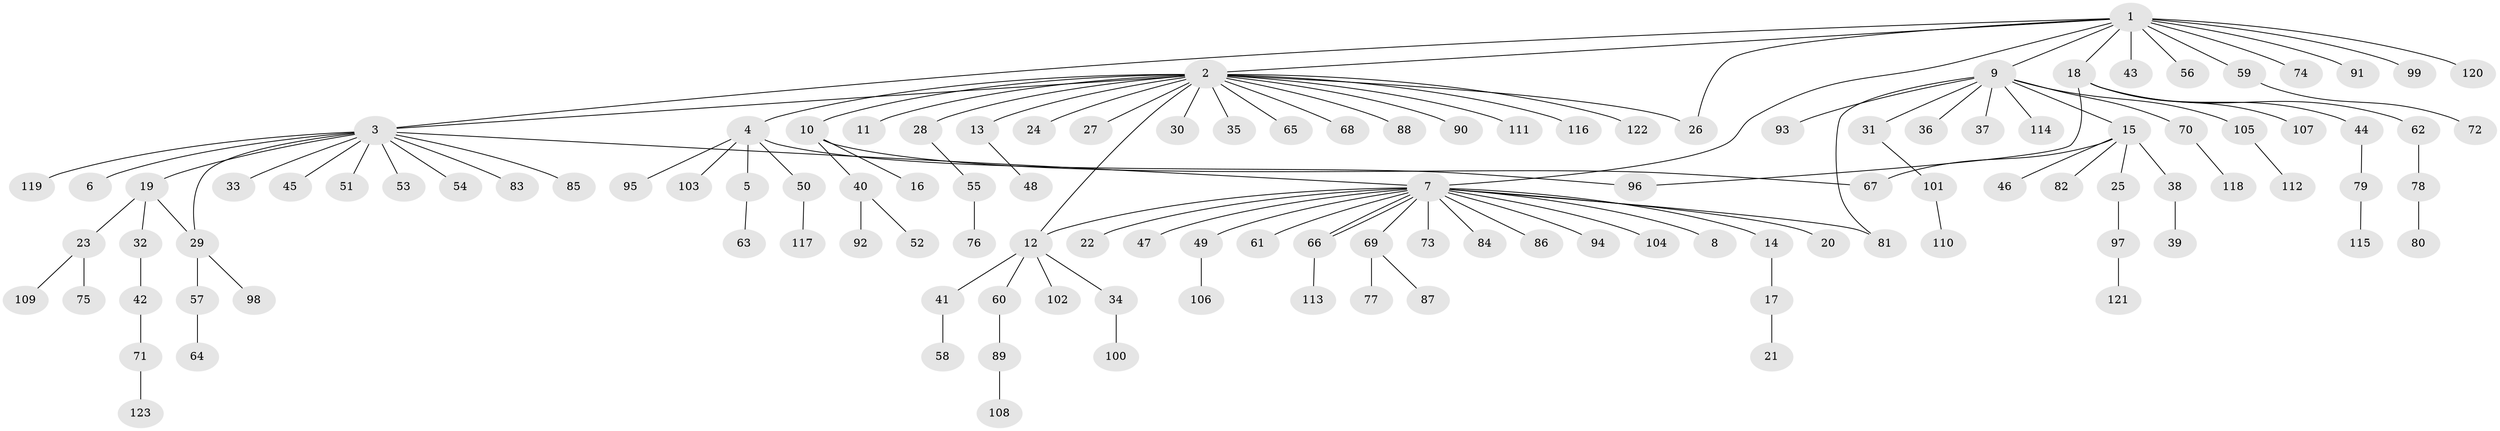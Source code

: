 // coarse degree distribution, {1: 0.8387096774193549, 4: 0.016129032258064516, 11: 0.016129032258064516, 2: 0.03225806451612903, 3: 0.016129032258064516, 5: 0.016129032258064516, 22: 0.016129032258064516, 7: 0.016129032258064516, 17: 0.016129032258064516, 9: 0.016129032258064516}
// Generated by graph-tools (version 1.1) at 2025/48/03/06/25 01:48:57]
// undirected, 123 vertices, 131 edges
graph export_dot {
graph [start="1"]
  node [color=gray90,style=filled];
  1;
  2;
  3;
  4;
  5;
  6;
  7;
  8;
  9;
  10;
  11;
  12;
  13;
  14;
  15;
  16;
  17;
  18;
  19;
  20;
  21;
  22;
  23;
  24;
  25;
  26;
  27;
  28;
  29;
  30;
  31;
  32;
  33;
  34;
  35;
  36;
  37;
  38;
  39;
  40;
  41;
  42;
  43;
  44;
  45;
  46;
  47;
  48;
  49;
  50;
  51;
  52;
  53;
  54;
  55;
  56;
  57;
  58;
  59;
  60;
  61;
  62;
  63;
  64;
  65;
  66;
  67;
  68;
  69;
  70;
  71;
  72;
  73;
  74;
  75;
  76;
  77;
  78;
  79;
  80;
  81;
  82;
  83;
  84;
  85;
  86;
  87;
  88;
  89;
  90;
  91;
  92;
  93;
  94;
  95;
  96;
  97;
  98;
  99;
  100;
  101;
  102;
  103;
  104;
  105;
  106;
  107;
  108;
  109;
  110;
  111;
  112;
  113;
  114;
  115;
  116;
  117;
  118;
  119;
  120;
  121;
  122;
  123;
  1 -- 2;
  1 -- 3;
  1 -- 7;
  1 -- 9;
  1 -- 18;
  1 -- 26;
  1 -- 43;
  1 -- 56;
  1 -- 59;
  1 -- 74;
  1 -- 91;
  1 -- 99;
  1 -- 120;
  2 -- 3;
  2 -- 4;
  2 -- 10;
  2 -- 11;
  2 -- 12;
  2 -- 13;
  2 -- 24;
  2 -- 26;
  2 -- 27;
  2 -- 28;
  2 -- 30;
  2 -- 35;
  2 -- 65;
  2 -- 68;
  2 -- 88;
  2 -- 90;
  2 -- 111;
  2 -- 116;
  2 -- 122;
  3 -- 6;
  3 -- 7;
  3 -- 19;
  3 -- 29;
  3 -- 33;
  3 -- 45;
  3 -- 51;
  3 -- 53;
  3 -- 54;
  3 -- 83;
  3 -- 85;
  3 -- 119;
  4 -- 5;
  4 -- 50;
  4 -- 95;
  4 -- 96;
  4 -- 103;
  5 -- 63;
  7 -- 8;
  7 -- 12;
  7 -- 14;
  7 -- 20;
  7 -- 22;
  7 -- 47;
  7 -- 49;
  7 -- 61;
  7 -- 66;
  7 -- 66;
  7 -- 69;
  7 -- 73;
  7 -- 81;
  7 -- 84;
  7 -- 86;
  7 -- 94;
  7 -- 104;
  9 -- 15;
  9 -- 31;
  9 -- 36;
  9 -- 37;
  9 -- 70;
  9 -- 81;
  9 -- 93;
  9 -- 105;
  9 -- 114;
  10 -- 16;
  10 -- 40;
  10 -- 67;
  12 -- 34;
  12 -- 41;
  12 -- 60;
  12 -- 102;
  13 -- 48;
  14 -- 17;
  15 -- 25;
  15 -- 38;
  15 -- 46;
  15 -- 67;
  15 -- 82;
  17 -- 21;
  18 -- 44;
  18 -- 62;
  18 -- 96;
  18 -- 107;
  19 -- 23;
  19 -- 29;
  19 -- 32;
  23 -- 75;
  23 -- 109;
  25 -- 97;
  28 -- 55;
  29 -- 57;
  29 -- 98;
  31 -- 101;
  32 -- 42;
  34 -- 100;
  38 -- 39;
  40 -- 52;
  40 -- 92;
  41 -- 58;
  42 -- 71;
  44 -- 79;
  49 -- 106;
  50 -- 117;
  55 -- 76;
  57 -- 64;
  59 -- 72;
  60 -- 89;
  62 -- 78;
  66 -- 113;
  69 -- 77;
  69 -- 87;
  70 -- 118;
  71 -- 123;
  78 -- 80;
  79 -- 115;
  89 -- 108;
  97 -- 121;
  101 -- 110;
  105 -- 112;
}
